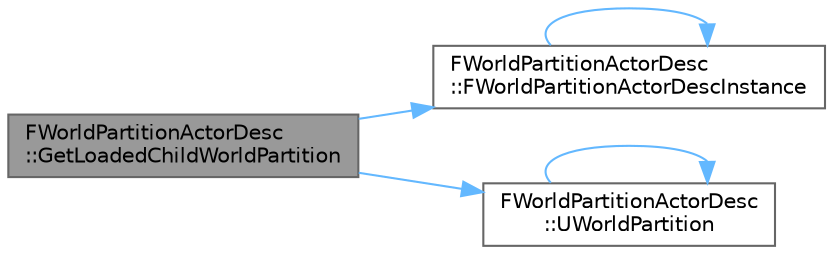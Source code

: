 digraph "FWorldPartitionActorDesc::GetLoadedChildWorldPartition"
{
 // INTERACTIVE_SVG=YES
 // LATEX_PDF_SIZE
  bgcolor="transparent";
  edge [fontname=Helvetica,fontsize=10,labelfontname=Helvetica,labelfontsize=10];
  node [fontname=Helvetica,fontsize=10,shape=box,height=0.2,width=0.4];
  rankdir="LR";
  Node1 [id="Node000001",label="FWorldPartitionActorDesc\l::GetLoadedChildWorldPartition",height=0.2,width=0.4,color="gray40", fillcolor="grey60", style="filled", fontcolor="black",tooltip=" "];
  Node1 -> Node2 [id="edge1_Node000001_Node000002",color="steelblue1",style="solid",tooltip=" "];
  Node2 [id="Node000002",label="FWorldPartitionActorDesc\l::FWorldPartitionActorDescInstance",height=0.2,width=0.4,color="grey40", fillcolor="white", style="filled",URL="$da/d0e/classFWorldPartitionActorDesc.html#ab59b0ad91b1c06ffa4b9e921073af335",tooltip=" "];
  Node2 -> Node2 [id="edge2_Node000002_Node000002",color="steelblue1",style="solid",tooltip=" "];
  Node1 -> Node3 [id="edge3_Node000001_Node000003",color="steelblue1",style="solid",tooltip=" "];
  Node3 [id="Node000003",label="FWorldPartitionActorDesc\l::UWorldPartition",height=0.2,width=0.4,color="grey40", fillcolor="white", style="filled",URL="$da/d0e/classFWorldPartitionActorDesc.html#a93aff5b686b479374093d6fa395a2e8a",tooltip=" "];
  Node3 -> Node3 [id="edge4_Node000003_Node000003",color="steelblue1",style="solid",tooltip=" "];
}
